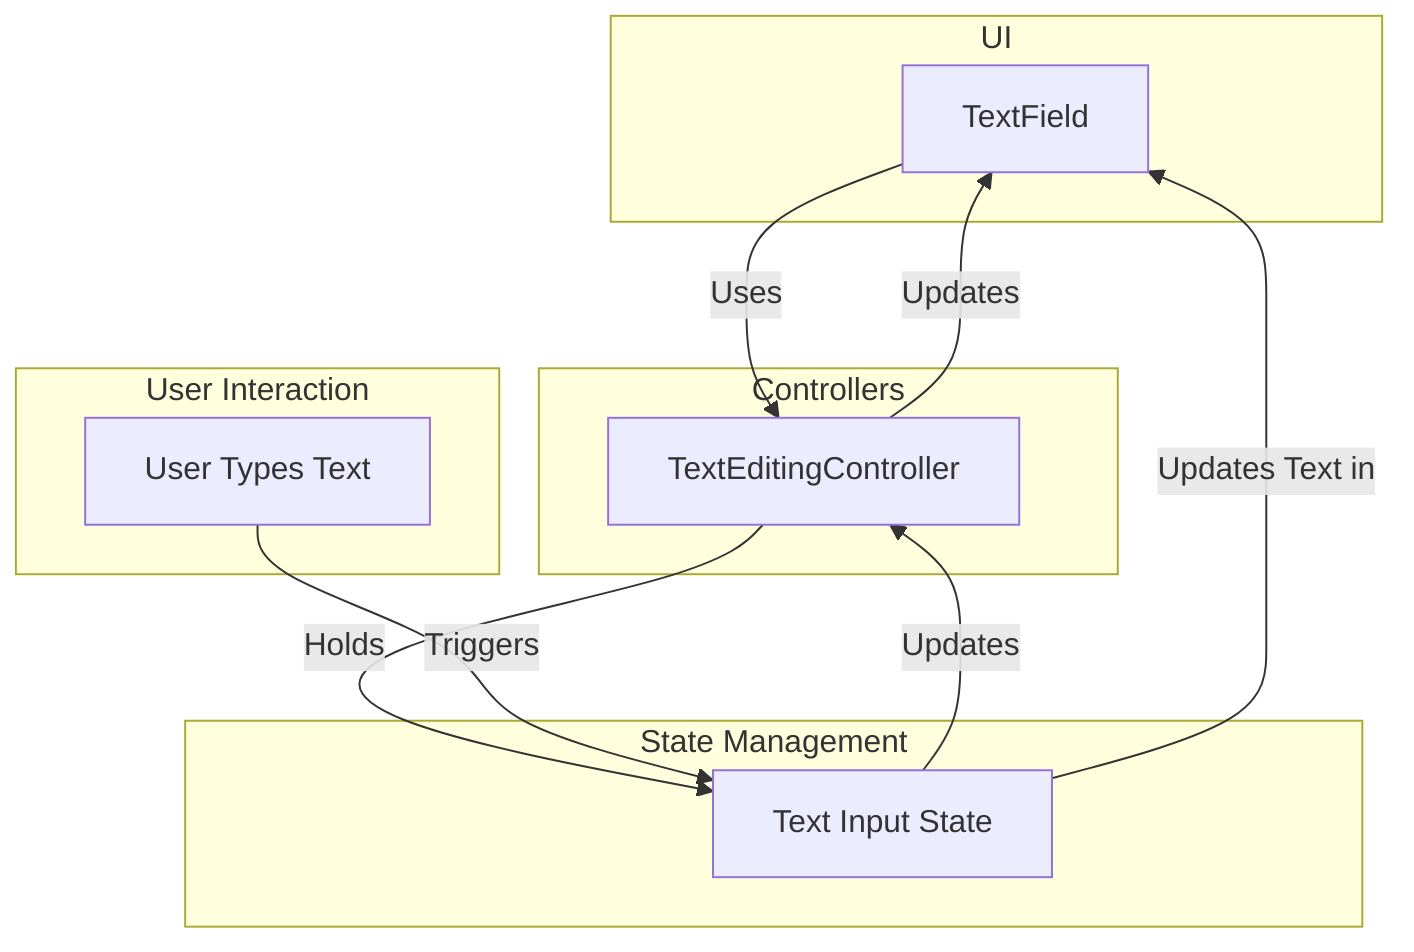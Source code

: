 graph TD
    subgraph UI
        A[TextField]
    end
    
    subgraph Controllers
        B[TextEditingController]
    end

    subgraph State Management
        C[Text Input State]
    end

    A -->|Uses| B
    B -->|Holds| C
    C -->|Updates| B
    B -->|Updates| A

    subgraph User Interaction
        D[User Types Text]
    end

    D -->|Triggers| C
    C -->|Updates Text in| A